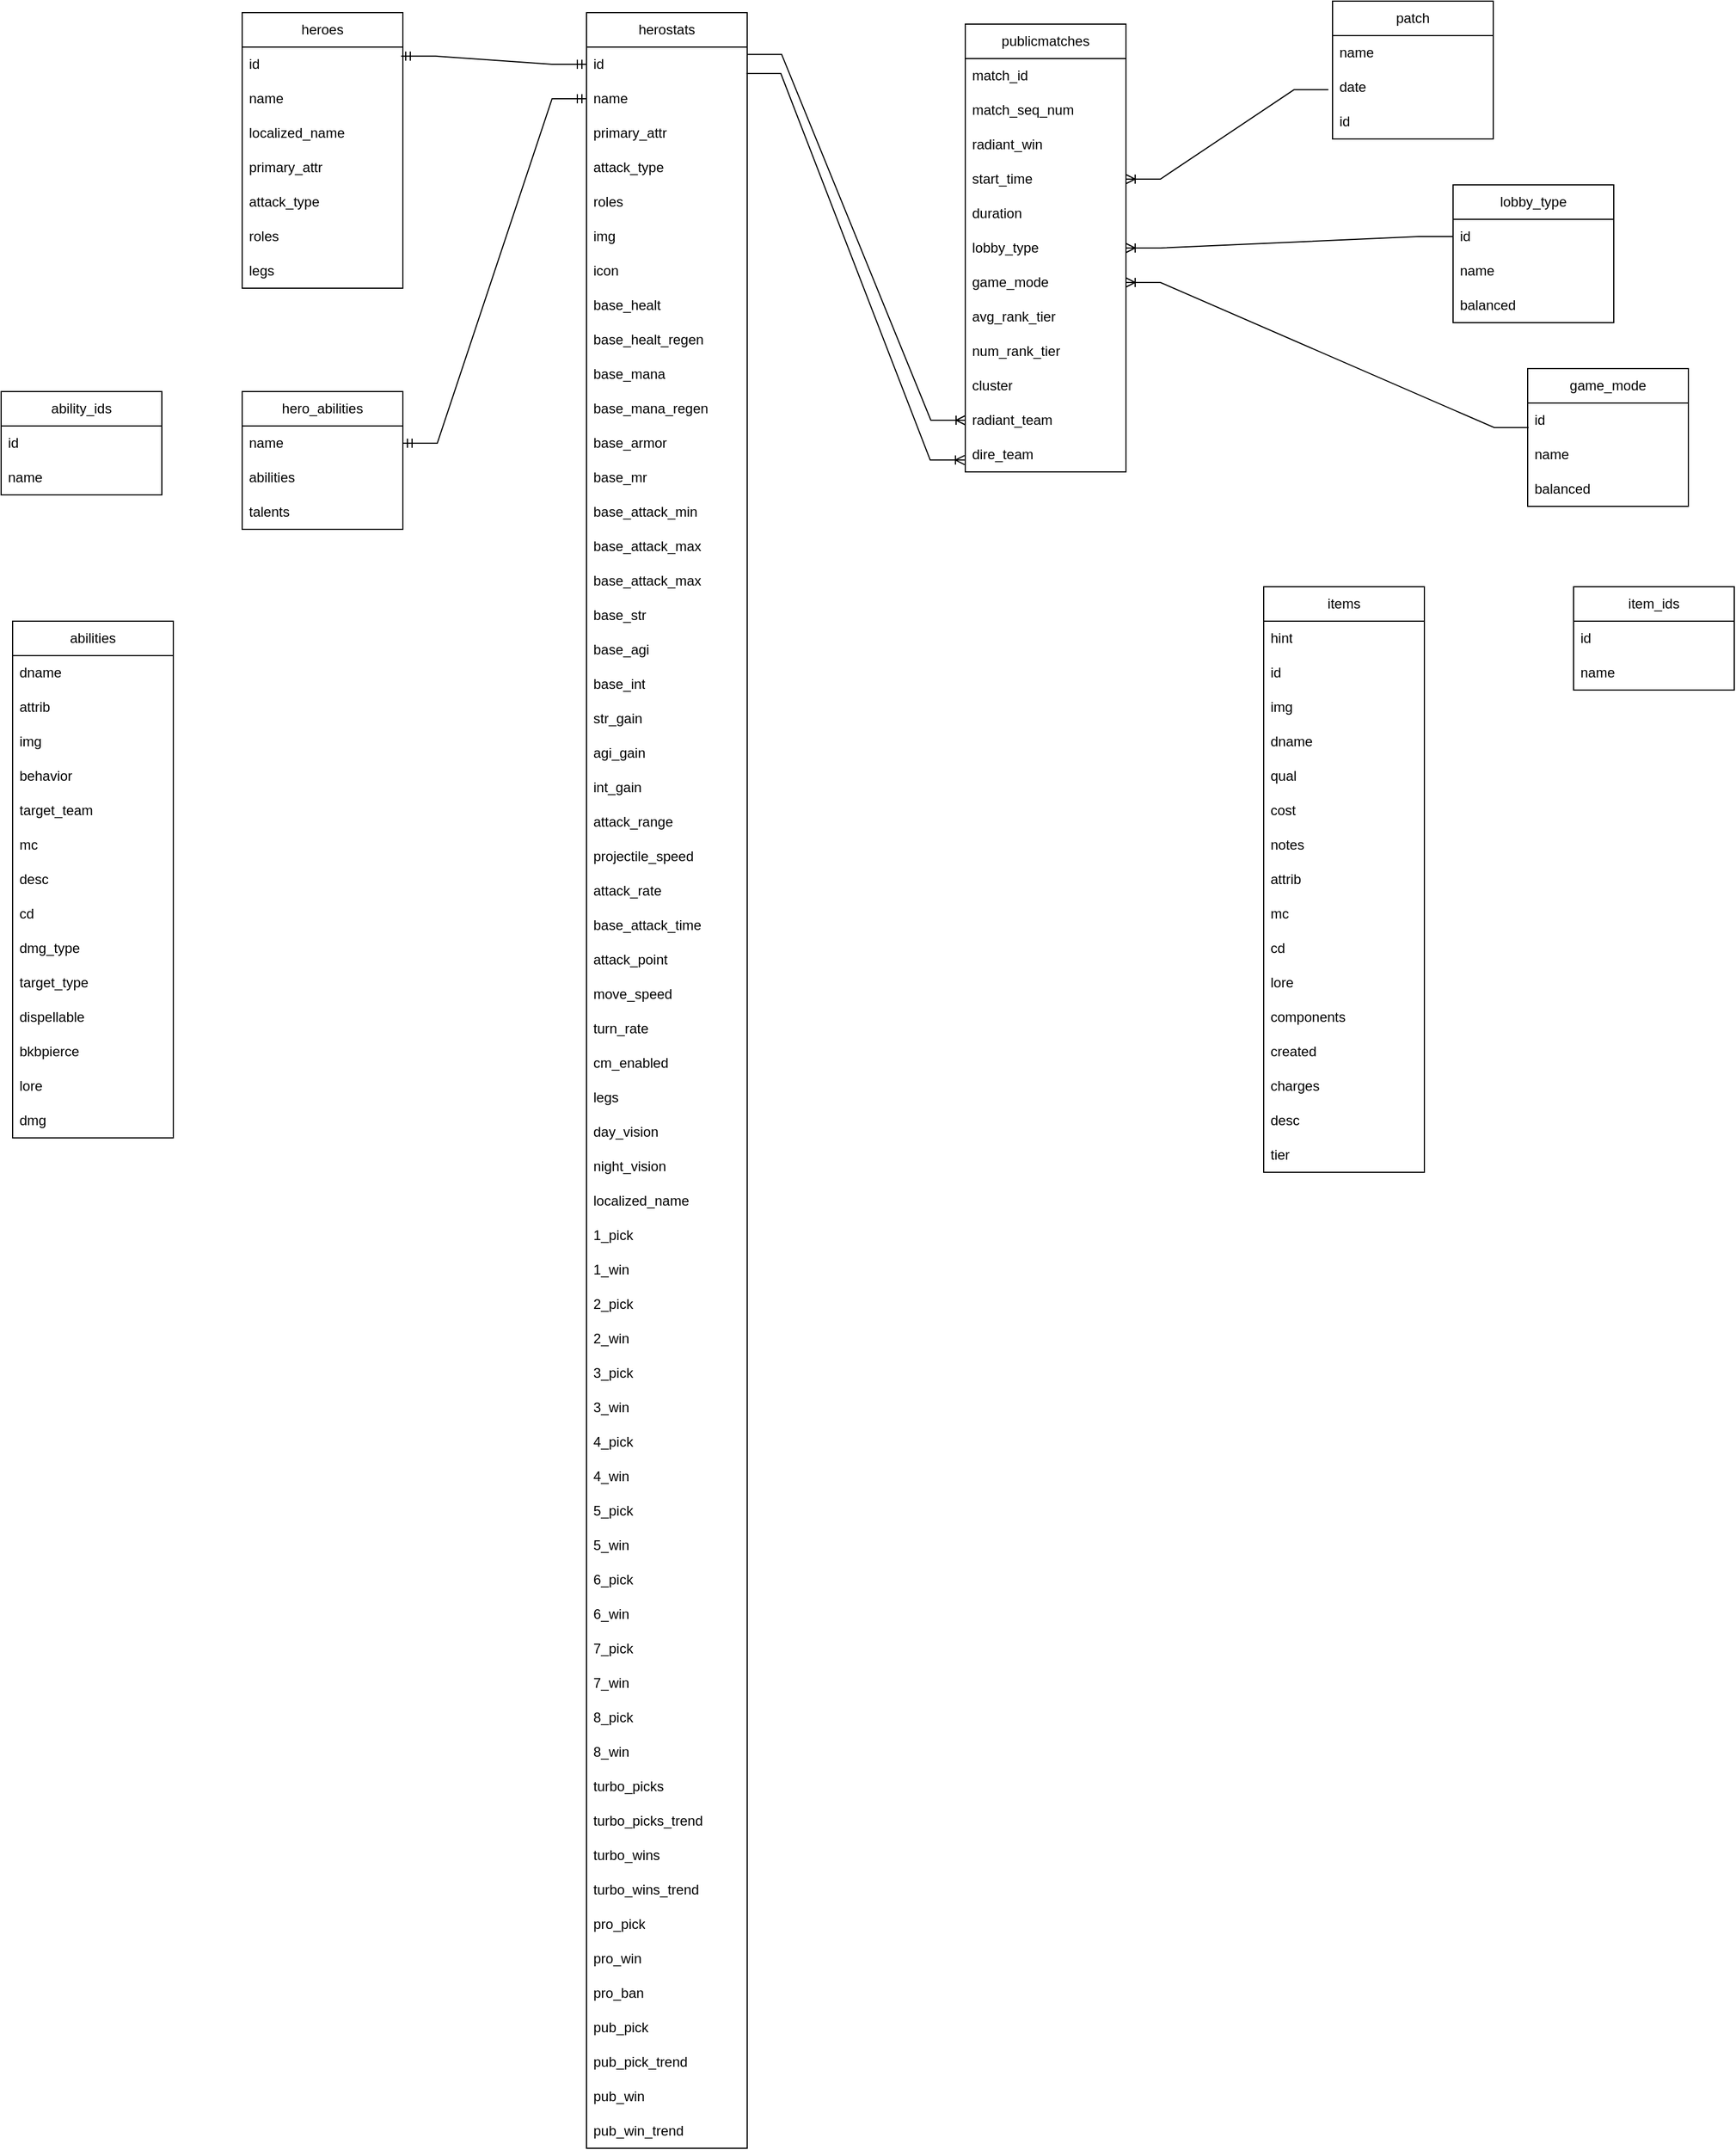 <mxfile version="24.3.1" type="github">
  <diagram name="Page-1" id="n9SiTOporzqYfKtoPSIB">
    <mxGraphModel dx="1655" dy="946" grid="1" gridSize="10" guides="1" tooltips="1" connect="1" arrows="1" fold="1" page="1" pageScale="1" pageWidth="850" pageHeight="1100" math="0" shadow="0">
      <root>
        <mxCell id="0" />
        <mxCell id="1" parent="0" />
        <mxCell id="DMiEMKyrubhrGU7H5FuC-1" value="heroes" style="swimlane;fontStyle=0;childLayout=stackLayout;horizontal=1;startSize=30;horizontalStack=0;resizeParent=1;resizeParentMax=0;resizeLast=0;collapsible=1;marginBottom=0;whiteSpace=wrap;html=1;" vertex="1" parent="1">
          <mxGeometry x="220" y="30" width="140" height="240" as="geometry" />
        </mxCell>
        <mxCell id="DMiEMKyrubhrGU7H5FuC-2" value="id" style="text;strokeColor=none;fillColor=none;align=left;verticalAlign=middle;spacingLeft=4;spacingRight=4;overflow=hidden;points=[[0,0.5],[1,0.5]];portConstraint=eastwest;rotatable=0;whiteSpace=wrap;html=1;" vertex="1" parent="DMiEMKyrubhrGU7H5FuC-1">
          <mxGeometry y="30" width="140" height="30" as="geometry" />
        </mxCell>
        <mxCell id="DMiEMKyrubhrGU7H5FuC-7" value="name" style="text;strokeColor=none;fillColor=none;align=left;verticalAlign=middle;spacingLeft=4;spacingRight=4;overflow=hidden;points=[[0,0.5],[1,0.5]];portConstraint=eastwest;rotatable=0;whiteSpace=wrap;html=1;" vertex="1" parent="DMiEMKyrubhrGU7H5FuC-1">
          <mxGeometry y="60" width="140" height="30" as="geometry" />
        </mxCell>
        <mxCell id="DMiEMKyrubhrGU7H5FuC-8" value="localized_name" style="text;strokeColor=none;fillColor=none;align=left;verticalAlign=middle;spacingLeft=4;spacingRight=4;overflow=hidden;points=[[0,0.5],[1,0.5]];portConstraint=eastwest;rotatable=0;whiteSpace=wrap;html=1;" vertex="1" parent="DMiEMKyrubhrGU7H5FuC-1">
          <mxGeometry y="90" width="140" height="30" as="geometry" />
        </mxCell>
        <mxCell id="DMiEMKyrubhrGU7H5FuC-6" value="primary_attr" style="text;strokeColor=none;fillColor=none;align=left;verticalAlign=middle;spacingLeft=4;spacingRight=4;overflow=hidden;points=[[0,0.5],[1,0.5]];portConstraint=eastwest;rotatable=0;whiteSpace=wrap;html=1;" vertex="1" parent="DMiEMKyrubhrGU7H5FuC-1">
          <mxGeometry y="120" width="140" height="30" as="geometry" />
        </mxCell>
        <mxCell id="DMiEMKyrubhrGU7H5FuC-5" value="attack_type" style="text;strokeColor=none;fillColor=none;align=left;verticalAlign=middle;spacingLeft=4;spacingRight=4;overflow=hidden;points=[[0,0.5],[1,0.5]];portConstraint=eastwest;rotatable=0;whiteSpace=wrap;html=1;" vertex="1" parent="DMiEMKyrubhrGU7H5FuC-1">
          <mxGeometry y="150" width="140" height="30" as="geometry" />
        </mxCell>
        <mxCell id="DMiEMKyrubhrGU7H5FuC-3" value="roles" style="text;strokeColor=none;fillColor=none;align=left;verticalAlign=middle;spacingLeft=4;spacingRight=4;overflow=hidden;points=[[0,0.5],[1,0.5]];portConstraint=eastwest;rotatable=0;whiteSpace=wrap;html=1;" vertex="1" parent="DMiEMKyrubhrGU7H5FuC-1">
          <mxGeometry y="180" width="140" height="30" as="geometry" />
        </mxCell>
        <mxCell id="DMiEMKyrubhrGU7H5FuC-4" value="legs" style="text;strokeColor=none;fillColor=none;align=left;verticalAlign=middle;spacingLeft=4;spacingRight=4;overflow=hidden;points=[[0,0.5],[1,0.5]];portConstraint=eastwest;rotatable=0;whiteSpace=wrap;html=1;" vertex="1" parent="DMiEMKyrubhrGU7H5FuC-1">
          <mxGeometry y="210" width="140" height="30" as="geometry" />
        </mxCell>
        <mxCell id="DMiEMKyrubhrGU7H5FuC-9" value="herostats" style="swimlane;fontStyle=0;childLayout=stackLayout;horizontal=1;startSize=30;horizontalStack=0;resizeParent=1;resizeParentMax=0;resizeLast=0;collapsible=1;marginBottom=0;whiteSpace=wrap;html=1;" vertex="1" parent="1">
          <mxGeometry x="520" y="30" width="140" height="1860" as="geometry" />
        </mxCell>
        <mxCell id="DMiEMKyrubhrGU7H5FuC-10" value="id" style="text;strokeColor=none;fillColor=none;align=left;verticalAlign=middle;spacingLeft=4;spacingRight=4;overflow=hidden;points=[[0,0.5],[1,0.5]];portConstraint=eastwest;rotatable=0;whiteSpace=wrap;html=1;" vertex="1" parent="DMiEMKyrubhrGU7H5FuC-9">
          <mxGeometry y="30" width="140" height="30" as="geometry" />
        </mxCell>
        <mxCell id="DMiEMKyrubhrGU7H5FuC-11" value="name" style="text;strokeColor=none;fillColor=none;align=left;verticalAlign=middle;spacingLeft=4;spacingRight=4;overflow=hidden;points=[[0,0.5],[1,0.5]];portConstraint=eastwest;rotatable=0;whiteSpace=wrap;html=1;" vertex="1" parent="DMiEMKyrubhrGU7H5FuC-9">
          <mxGeometry y="60" width="140" height="30" as="geometry" />
        </mxCell>
        <mxCell id="DMiEMKyrubhrGU7H5FuC-13" value="primary_attr" style="text;strokeColor=none;fillColor=none;align=left;verticalAlign=middle;spacingLeft=4;spacingRight=4;overflow=hidden;points=[[0,0.5],[1,0.5]];portConstraint=eastwest;rotatable=0;whiteSpace=wrap;html=1;" vertex="1" parent="DMiEMKyrubhrGU7H5FuC-9">
          <mxGeometry y="90" width="140" height="30" as="geometry" />
        </mxCell>
        <mxCell id="DMiEMKyrubhrGU7H5FuC-14" value="attack_type" style="text;strokeColor=none;fillColor=none;align=left;verticalAlign=middle;spacingLeft=4;spacingRight=4;overflow=hidden;points=[[0,0.5],[1,0.5]];portConstraint=eastwest;rotatable=0;whiteSpace=wrap;html=1;" vertex="1" parent="DMiEMKyrubhrGU7H5FuC-9">
          <mxGeometry y="120" width="140" height="30" as="geometry" />
        </mxCell>
        <mxCell id="DMiEMKyrubhrGU7H5FuC-15" value="roles" style="text;strokeColor=none;fillColor=none;align=left;verticalAlign=middle;spacingLeft=4;spacingRight=4;overflow=hidden;points=[[0,0.5],[1,0.5]];portConstraint=eastwest;rotatable=0;whiteSpace=wrap;html=1;" vertex="1" parent="DMiEMKyrubhrGU7H5FuC-9">
          <mxGeometry y="150" width="140" height="30" as="geometry" />
        </mxCell>
        <mxCell id="DMiEMKyrubhrGU7H5FuC-12" value="img" style="text;strokeColor=none;fillColor=none;align=left;verticalAlign=middle;spacingLeft=4;spacingRight=4;overflow=hidden;points=[[0,0.5],[1,0.5]];portConstraint=eastwest;rotatable=0;whiteSpace=wrap;html=1;" vertex="1" parent="DMiEMKyrubhrGU7H5FuC-9">
          <mxGeometry y="180" width="140" height="30" as="geometry" />
        </mxCell>
        <mxCell id="DMiEMKyrubhrGU7H5FuC-16" value="icon" style="text;strokeColor=none;fillColor=none;align=left;verticalAlign=middle;spacingLeft=4;spacingRight=4;overflow=hidden;points=[[0,0.5],[1,0.5]];portConstraint=eastwest;rotatable=0;whiteSpace=wrap;html=1;" vertex="1" parent="DMiEMKyrubhrGU7H5FuC-9">
          <mxGeometry y="210" width="140" height="30" as="geometry" />
        </mxCell>
        <mxCell id="DMiEMKyrubhrGU7H5FuC-17" value="base_healt" style="text;strokeColor=none;fillColor=none;align=left;verticalAlign=middle;spacingLeft=4;spacingRight=4;overflow=hidden;points=[[0,0.5],[1,0.5]];portConstraint=eastwest;rotatable=0;whiteSpace=wrap;html=1;" vertex="1" parent="DMiEMKyrubhrGU7H5FuC-9">
          <mxGeometry y="240" width="140" height="30" as="geometry" />
        </mxCell>
        <mxCell id="DMiEMKyrubhrGU7H5FuC-37" value="base_healt_regen" style="text;strokeColor=none;fillColor=none;align=left;verticalAlign=middle;spacingLeft=4;spacingRight=4;overflow=hidden;points=[[0,0.5],[1,0.5]];portConstraint=eastwest;rotatable=0;whiteSpace=wrap;html=1;" vertex="1" parent="DMiEMKyrubhrGU7H5FuC-9">
          <mxGeometry y="270" width="140" height="30" as="geometry" />
        </mxCell>
        <mxCell id="DMiEMKyrubhrGU7H5FuC-36" value="base_mana" style="text;strokeColor=none;fillColor=none;align=left;verticalAlign=middle;spacingLeft=4;spacingRight=4;overflow=hidden;points=[[0,0.5],[1,0.5]];portConstraint=eastwest;rotatable=0;whiteSpace=wrap;html=1;" vertex="1" parent="DMiEMKyrubhrGU7H5FuC-9">
          <mxGeometry y="300" width="140" height="30" as="geometry" />
        </mxCell>
        <mxCell id="DMiEMKyrubhrGU7H5FuC-35" value="base_mana_regen" style="text;strokeColor=none;fillColor=none;align=left;verticalAlign=middle;spacingLeft=4;spacingRight=4;overflow=hidden;points=[[0,0.5],[1,0.5]];portConstraint=eastwest;rotatable=0;whiteSpace=wrap;html=1;" vertex="1" parent="DMiEMKyrubhrGU7H5FuC-9">
          <mxGeometry y="330" width="140" height="30" as="geometry" />
        </mxCell>
        <mxCell id="DMiEMKyrubhrGU7H5FuC-34" value="base_armor" style="text;strokeColor=none;fillColor=none;align=left;verticalAlign=middle;spacingLeft=4;spacingRight=4;overflow=hidden;points=[[0,0.5],[1,0.5]];portConstraint=eastwest;rotatable=0;whiteSpace=wrap;html=1;" vertex="1" parent="DMiEMKyrubhrGU7H5FuC-9">
          <mxGeometry y="360" width="140" height="30" as="geometry" />
        </mxCell>
        <mxCell id="DMiEMKyrubhrGU7H5FuC-33" value="base_mr" style="text;strokeColor=none;fillColor=none;align=left;verticalAlign=middle;spacingLeft=4;spacingRight=4;overflow=hidden;points=[[0,0.5],[1,0.5]];portConstraint=eastwest;rotatable=0;whiteSpace=wrap;html=1;" vertex="1" parent="DMiEMKyrubhrGU7H5FuC-9">
          <mxGeometry y="390" width="140" height="30" as="geometry" />
        </mxCell>
        <mxCell id="DMiEMKyrubhrGU7H5FuC-32" value="&lt;div&gt;base_attack_min&lt;span style=&quot;white-space: pre;&quot;&gt;&#x9;&lt;/span&gt;&lt;/div&gt;" style="text;strokeColor=none;fillColor=none;align=left;verticalAlign=middle;spacingLeft=4;spacingRight=4;overflow=hidden;points=[[0,0.5],[1,0.5]];portConstraint=eastwest;rotatable=0;whiteSpace=wrap;html=1;" vertex="1" parent="DMiEMKyrubhrGU7H5FuC-9">
          <mxGeometry y="420" width="140" height="30" as="geometry" />
        </mxCell>
        <mxCell id="DMiEMKyrubhrGU7H5FuC-31" value="base_attack_max" style="text;strokeColor=none;fillColor=none;align=left;verticalAlign=middle;spacingLeft=4;spacingRight=4;overflow=hidden;points=[[0,0.5],[1,0.5]];portConstraint=eastwest;rotatable=0;whiteSpace=wrap;html=1;" vertex="1" parent="DMiEMKyrubhrGU7H5FuC-9">
          <mxGeometry y="450" width="140" height="30" as="geometry" />
        </mxCell>
        <mxCell id="DMiEMKyrubhrGU7H5FuC-38" value="base_attack_max" style="text;strokeColor=none;fillColor=none;align=left;verticalAlign=middle;spacingLeft=4;spacingRight=4;overflow=hidden;points=[[0,0.5],[1,0.5]];portConstraint=eastwest;rotatable=0;whiteSpace=wrap;html=1;" vertex="1" parent="DMiEMKyrubhrGU7H5FuC-9">
          <mxGeometry y="480" width="140" height="30" as="geometry" />
        </mxCell>
        <mxCell id="DMiEMKyrubhrGU7H5FuC-30" value="base_str" style="text;strokeColor=none;fillColor=none;align=left;verticalAlign=middle;spacingLeft=4;spacingRight=4;overflow=hidden;points=[[0,0.5],[1,0.5]];portConstraint=eastwest;rotatable=0;whiteSpace=wrap;html=1;" vertex="1" parent="DMiEMKyrubhrGU7H5FuC-9">
          <mxGeometry y="510" width="140" height="30" as="geometry" />
        </mxCell>
        <mxCell id="DMiEMKyrubhrGU7H5FuC-29" value="base_agi" style="text;strokeColor=none;fillColor=none;align=left;verticalAlign=middle;spacingLeft=4;spacingRight=4;overflow=hidden;points=[[0,0.5],[1,0.5]];portConstraint=eastwest;rotatable=0;whiteSpace=wrap;html=1;" vertex="1" parent="DMiEMKyrubhrGU7H5FuC-9">
          <mxGeometry y="540" width="140" height="30" as="geometry" />
        </mxCell>
        <mxCell id="DMiEMKyrubhrGU7H5FuC-28" value="base_int" style="text;strokeColor=none;fillColor=none;align=left;verticalAlign=middle;spacingLeft=4;spacingRight=4;overflow=hidden;points=[[0,0.5],[1,0.5]];portConstraint=eastwest;rotatable=0;whiteSpace=wrap;html=1;" vertex="1" parent="DMiEMKyrubhrGU7H5FuC-9">
          <mxGeometry y="570" width="140" height="30" as="geometry" />
        </mxCell>
        <mxCell id="DMiEMKyrubhrGU7H5FuC-27" value="str_gain" style="text;strokeColor=none;fillColor=none;align=left;verticalAlign=middle;spacingLeft=4;spacingRight=4;overflow=hidden;points=[[0,0.5],[1,0.5]];portConstraint=eastwest;rotatable=0;whiteSpace=wrap;html=1;" vertex="1" parent="DMiEMKyrubhrGU7H5FuC-9">
          <mxGeometry y="600" width="140" height="30" as="geometry" />
        </mxCell>
        <mxCell id="DMiEMKyrubhrGU7H5FuC-26" value="agi_gain" style="text;strokeColor=none;fillColor=none;align=left;verticalAlign=middle;spacingLeft=4;spacingRight=4;overflow=hidden;points=[[0,0.5],[1,0.5]];portConstraint=eastwest;rotatable=0;whiteSpace=wrap;html=1;" vertex="1" parent="DMiEMKyrubhrGU7H5FuC-9">
          <mxGeometry y="630" width="140" height="30" as="geometry" />
        </mxCell>
        <mxCell id="DMiEMKyrubhrGU7H5FuC-25" value="int_gain" style="text;strokeColor=none;fillColor=none;align=left;verticalAlign=middle;spacingLeft=4;spacingRight=4;overflow=hidden;points=[[0,0.5],[1,0.5]];portConstraint=eastwest;rotatable=0;whiteSpace=wrap;html=1;" vertex="1" parent="DMiEMKyrubhrGU7H5FuC-9">
          <mxGeometry y="660" width="140" height="30" as="geometry" />
        </mxCell>
        <mxCell id="DMiEMKyrubhrGU7H5FuC-24" value="attack_range" style="text;strokeColor=none;fillColor=none;align=left;verticalAlign=middle;spacingLeft=4;spacingRight=4;overflow=hidden;points=[[0,0.5],[1,0.5]];portConstraint=eastwest;rotatable=0;whiteSpace=wrap;html=1;" vertex="1" parent="DMiEMKyrubhrGU7H5FuC-9">
          <mxGeometry y="690" width="140" height="30" as="geometry" />
        </mxCell>
        <mxCell id="DMiEMKyrubhrGU7H5FuC-23" value="projectile_speed" style="text;strokeColor=none;fillColor=none;align=left;verticalAlign=middle;spacingLeft=4;spacingRight=4;overflow=hidden;points=[[0,0.5],[1,0.5]];portConstraint=eastwest;rotatable=0;whiteSpace=wrap;html=1;" vertex="1" parent="DMiEMKyrubhrGU7H5FuC-9">
          <mxGeometry y="720" width="140" height="30" as="geometry" />
        </mxCell>
        <mxCell id="DMiEMKyrubhrGU7H5FuC-22" value="attack_rate" style="text;strokeColor=none;fillColor=none;align=left;verticalAlign=middle;spacingLeft=4;spacingRight=4;overflow=hidden;points=[[0,0.5],[1,0.5]];portConstraint=eastwest;rotatable=0;whiteSpace=wrap;html=1;" vertex="1" parent="DMiEMKyrubhrGU7H5FuC-9">
          <mxGeometry y="750" width="140" height="30" as="geometry" />
        </mxCell>
        <mxCell id="DMiEMKyrubhrGU7H5FuC-21" value="base_attack_time" style="text;strokeColor=none;fillColor=none;align=left;verticalAlign=middle;spacingLeft=4;spacingRight=4;overflow=hidden;points=[[0,0.5],[1,0.5]];portConstraint=eastwest;rotatable=0;whiteSpace=wrap;html=1;" vertex="1" parent="DMiEMKyrubhrGU7H5FuC-9">
          <mxGeometry y="780" width="140" height="30" as="geometry" />
        </mxCell>
        <mxCell id="DMiEMKyrubhrGU7H5FuC-20" value="attack_point" style="text;strokeColor=none;fillColor=none;align=left;verticalAlign=middle;spacingLeft=4;spacingRight=4;overflow=hidden;points=[[0,0.5],[1,0.5]];portConstraint=eastwest;rotatable=0;whiteSpace=wrap;html=1;" vertex="1" parent="DMiEMKyrubhrGU7H5FuC-9">
          <mxGeometry y="810" width="140" height="30" as="geometry" />
        </mxCell>
        <mxCell id="DMiEMKyrubhrGU7H5FuC-19" value="move_speed" style="text;strokeColor=none;fillColor=none;align=left;verticalAlign=middle;spacingLeft=4;spacingRight=4;overflow=hidden;points=[[0,0.5],[1,0.5]];portConstraint=eastwest;rotatable=0;whiteSpace=wrap;html=1;" vertex="1" parent="DMiEMKyrubhrGU7H5FuC-9">
          <mxGeometry y="840" width="140" height="30" as="geometry" />
        </mxCell>
        <mxCell id="DMiEMKyrubhrGU7H5FuC-18" value="&lt;div&gt;turn_rate&lt;/div&gt;" style="text;strokeColor=none;fillColor=none;align=left;verticalAlign=middle;spacingLeft=4;spacingRight=4;overflow=hidden;points=[[0,0.5],[1,0.5]];portConstraint=eastwest;rotatable=0;whiteSpace=wrap;html=1;" vertex="1" parent="DMiEMKyrubhrGU7H5FuC-9">
          <mxGeometry y="870" width="140" height="30" as="geometry" />
        </mxCell>
        <mxCell id="DMiEMKyrubhrGU7H5FuC-39" value="cm_enabled" style="text;strokeColor=none;fillColor=none;align=left;verticalAlign=middle;spacingLeft=4;spacingRight=4;overflow=hidden;points=[[0,0.5],[1,0.5]];portConstraint=eastwest;rotatable=0;whiteSpace=wrap;html=1;" vertex="1" parent="DMiEMKyrubhrGU7H5FuC-9">
          <mxGeometry y="900" width="140" height="30" as="geometry" />
        </mxCell>
        <mxCell id="DMiEMKyrubhrGU7H5FuC-40" value="legs" style="text;strokeColor=none;fillColor=none;align=left;verticalAlign=middle;spacingLeft=4;spacingRight=4;overflow=hidden;points=[[0,0.5],[1,0.5]];portConstraint=eastwest;rotatable=0;whiteSpace=wrap;html=1;" vertex="1" parent="DMiEMKyrubhrGU7H5FuC-9">
          <mxGeometry y="930" width="140" height="30" as="geometry" />
        </mxCell>
        <mxCell id="DMiEMKyrubhrGU7H5FuC-41" value="day_vision" style="text;strokeColor=none;fillColor=none;align=left;verticalAlign=middle;spacingLeft=4;spacingRight=4;overflow=hidden;points=[[0,0.5],[1,0.5]];portConstraint=eastwest;rotatable=0;whiteSpace=wrap;html=1;" vertex="1" parent="DMiEMKyrubhrGU7H5FuC-9">
          <mxGeometry y="960" width="140" height="30" as="geometry" />
        </mxCell>
        <mxCell id="DMiEMKyrubhrGU7H5FuC-42" value="night_vision" style="text;strokeColor=none;fillColor=none;align=left;verticalAlign=middle;spacingLeft=4;spacingRight=4;overflow=hidden;points=[[0,0.5],[1,0.5]];portConstraint=eastwest;rotatable=0;whiteSpace=wrap;html=1;" vertex="1" parent="DMiEMKyrubhrGU7H5FuC-9">
          <mxGeometry y="990" width="140" height="30" as="geometry" />
        </mxCell>
        <mxCell id="DMiEMKyrubhrGU7H5FuC-43" value="localized_name" style="text;strokeColor=none;fillColor=none;align=left;verticalAlign=middle;spacingLeft=4;spacingRight=4;overflow=hidden;points=[[0,0.5],[1,0.5]];portConstraint=eastwest;rotatable=0;whiteSpace=wrap;html=1;" vertex="1" parent="DMiEMKyrubhrGU7H5FuC-9">
          <mxGeometry y="1020" width="140" height="30" as="geometry" />
        </mxCell>
        <mxCell id="DMiEMKyrubhrGU7H5FuC-44" value="1_pick" style="text;strokeColor=none;fillColor=none;align=left;verticalAlign=middle;spacingLeft=4;spacingRight=4;overflow=hidden;points=[[0,0.5],[1,0.5]];portConstraint=eastwest;rotatable=0;whiteSpace=wrap;html=1;" vertex="1" parent="DMiEMKyrubhrGU7H5FuC-9">
          <mxGeometry y="1050" width="140" height="30" as="geometry" />
        </mxCell>
        <mxCell id="DMiEMKyrubhrGU7H5FuC-45" value="1_win" style="text;strokeColor=none;fillColor=none;align=left;verticalAlign=middle;spacingLeft=4;spacingRight=4;overflow=hidden;points=[[0,0.5],[1,0.5]];portConstraint=eastwest;rotatable=0;whiteSpace=wrap;html=1;" vertex="1" parent="DMiEMKyrubhrGU7H5FuC-9">
          <mxGeometry y="1080" width="140" height="30" as="geometry" />
        </mxCell>
        <mxCell id="DMiEMKyrubhrGU7H5FuC-46" value="2_pick" style="text;strokeColor=none;fillColor=none;align=left;verticalAlign=middle;spacingLeft=4;spacingRight=4;overflow=hidden;points=[[0,0.5],[1,0.5]];portConstraint=eastwest;rotatable=0;whiteSpace=wrap;html=1;" vertex="1" parent="DMiEMKyrubhrGU7H5FuC-9">
          <mxGeometry y="1110" width="140" height="30" as="geometry" />
        </mxCell>
        <mxCell id="DMiEMKyrubhrGU7H5FuC-47" value="2_win" style="text;strokeColor=none;fillColor=none;align=left;verticalAlign=middle;spacingLeft=4;spacingRight=4;overflow=hidden;points=[[0,0.5],[1,0.5]];portConstraint=eastwest;rotatable=0;whiteSpace=wrap;html=1;" vertex="1" parent="DMiEMKyrubhrGU7H5FuC-9">
          <mxGeometry y="1140" width="140" height="30" as="geometry" />
        </mxCell>
        <mxCell id="DMiEMKyrubhrGU7H5FuC-48" value="3_pick" style="text;strokeColor=none;fillColor=none;align=left;verticalAlign=middle;spacingLeft=4;spacingRight=4;overflow=hidden;points=[[0,0.5],[1,0.5]];portConstraint=eastwest;rotatable=0;whiteSpace=wrap;html=1;" vertex="1" parent="DMiEMKyrubhrGU7H5FuC-9">
          <mxGeometry y="1170" width="140" height="30" as="geometry" />
        </mxCell>
        <mxCell id="DMiEMKyrubhrGU7H5FuC-49" value="3_win" style="text;strokeColor=none;fillColor=none;align=left;verticalAlign=middle;spacingLeft=4;spacingRight=4;overflow=hidden;points=[[0,0.5],[1,0.5]];portConstraint=eastwest;rotatable=0;whiteSpace=wrap;html=1;" vertex="1" parent="DMiEMKyrubhrGU7H5FuC-9">
          <mxGeometry y="1200" width="140" height="30" as="geometry" />
        </mxCell>
        <mxCell id="DMiEMKyrubhrGU7H5FuC-50" value="4_pick" style="text;strokeColor=none;fillColor=none;align=left;verticalAlign=middle;spacingLeft=4;spacingRight=4;overflow=hidden;points=[[0,0.5],[1,0.5]];portConstraint=eastwest;rotatable=0;whiteSpace=wrap;html=1;" vertex="1" parent="DMiEMKyrubhrGU7H5FuC-9">
          <mxGeometry y="1230" width="140" height="30" as="geometry" />
        </mxCell>
        <mxCell id="DMiEMKyrubhrGU7H5FuC-51" value="4_win" style="text;strokeColor=none;fillColor=none;align=left;verticalAlign=middle;spacingLeft=4;spacingRight=4;overflow=hidden;points=[[0,0.5],[1,0.5]];portConstraint=eastwest;rotatable=0;whiteSpace=wrap;html=1;" vertex="1" parent="DMiEMKyrubhrGU7H5FuC-9">
          <mxGeometry y="1260" width="140" height="30" as="geometry" />
        </mxCell>
        <mxCell id="DMiEMKyrubhrGU7H5FuC-52" value="5_pick" style="text;strokeColor=none;fillColor=none;align=left;verticalAlign=middle;spacingLeft=4;spacingRight=4;overflow=hidden;points=[[0,0.5],[1,0.5]];portConstraint=eastwest;rotatable=0;whiteSpace=wrap;html=1;" vertex="1" parent="DMiEMKyrubhrGU7H5FuC-9">
          <mxGeometry y="1290" width="140" height="30" as="geometry" />
        </mxCell>
        <mxCell id="DMiEMKyrubhrGU7H5FuC-53" value="5_win" style="text;strokeColor=none;fillColor=none;align=left;verticalAlign=middle;spacingLeft=4;spacingRight=4;overflow=hidden;points=[[0,0.5],[1,0.5]];portConstraint=eastwest;rotatable=0;whiteSpace=wrap;html=1;" vertex="1" parent="DMiEMKyrubhrGU7H5FuC-9">
          <mxGeometry y="1320" width="140" height="30" as="geometry" />
        </mxCell>
        <mxCell id="DMiEMKyrubhrGU7H5FuC-54" value="6_pick" style="text;strokeColor=none;fillColor=none;align=left;verticalAlign=middle;spacingLeft=4;spacingRight=4;overflow=hidden;points=[[0,0.5],[1,0.5]];portConstraint=eastwest;rotatable=0;whiteSpace=wrap;html=1;" vertex="1" parent="DMiEMKyrubhrGU7H5FuC-9">
          <mxGeometry y="1350" width="140" height="30" as="geometry" />
        </mxCell>
        <mxCell id="DMiEMKyrubhrGU7H5FuC-55" value="6_win" style="text;strokeColor=none;fillColor=none;align=left;verticalAlign=middle;spacingLeft=4;spacingRight=4;overflow=hidden;points=[[0,0.5],[1,0.5]];portConstraint=eastwest;rotatable=0;whiteSpace=wrap;html=1;" vertex="1" parent="DMiEMKyrubhrGU7H5FuC-9">
          <mxGeometry y="1380" width="140" height="30" as="geometry" />
        </mxCell>
        <mxCell id="DMiEMKyrubhrGU7H5FuC-56" value="7_pick" style="text;strokeColor=none;fillColor=none;align=left;verticalAlign=middle;spacingLeft=4;spacingRight=4;overflow=hidden;points=[[0,0.5],[1,0.5]];portConstraint=eastwest;rotatable=0;whiteSpace=wrap;html=1;" vertex="1" parent="DMiEMKyrubhrGU7H5FuC-9">
          <mxGeometry y="1410" width="140" height="30" as="geometry" />
        </mxCell>
        <mxCell id="DMiEMKyrubhrGU7H5FuC-57" value="7_win" style="text;strokeColor=none;fillColor=none;align=left;verticalAlign=middle;spacingLeft=4;spacingRight=4;overflow=hidden;points=[[0,0.5],[1,0.5]];portConstraint=eastwest;rotatable=0;whiteSpace=wrap;html=1;" vertex="1" parent="DMiEMKyrubhrGU7H5FuC-9">
          <mxGeometry y="1440" width="140" height="30" as="geometry" />
        </mxCell>
        <mxCell id="DMiEMKyrubhrGU7H5FuC-58" value="8_pick" style="text;strokeColor=none;fillColor=none;align=left;verticalAlign=middle;spacingLeft=4;spacingRight=4;overflow=hidden;points=[[0,0.5],[1,0.5]];portConstraint=eastwest;rotatable=0;whiteSpace=wrap;html=1;" vertex="1" parent="DMiEMKyrubhrGU7H5FuC-9">
          <mxGeometry y="1470" width="140" height="30" as="geometry" />
        </mxCell>
        <mxCell id="DMiEMKyrubhrGU7H5FuC-59" value="8_win" style="text;strokeColor=none;fillColor=none;align=left;verticalAlign=middle;spacingLeft=4;spacingRight=4;overflow=hidden;points=[[0,0.5],[1,0.5]];portConstraint=eastwest;rotatable=0;whiteSpace=wrap;html=1;" vertex="1" parent="DMiEMKyrubhrGU7H5FuC-9">
          <mxGeometry y="1500" width="140" height="30" as="geometry" />
        </mxCell>
        <mxCell id="DMiEMKyrubhrGU7H5FuC-60" value="turbo_picks" style="text;strokeColor=none;fillColor=none;align=left;verticalAlign=middle;spacingLeft=4;spacingRight=4;overflow=hidden;points=[[0,0.5],[1,0.5]];portConstraint=eastwest;rotatable=0;whiteSpace=wrap;html=1;" vertex="1" parent="DMiEMKyrubhrGU7H5FuC-9">
          <mxGeometry y="1530" width="140" height="30" as="geometry" />
        </mxCell>
        <mxCell id="DMiEMKyrubhrGU7H5FuC-61" value="turbo_picks_trend" style="text;strokeColor=none;fillColor=none;align=left;verticalAlign=middle;spacingLeft=4;spacingRight=4;overflow=hidden;points=[[0,0.5],[1,0.5]];portConstraint=eastwest;rotatable=0;whiteSpace=wrap;html=1;" vertex="1" parent="DMiEMKyrubhrGU7H5FuC-9">
          <mxGeometry y="1560" width="140" height="30" as="geometry" />
        </mxCell>
        <mxCell id="DMiEMKyrubhrGU7H5FuC-62" value="turbo_wins" style="text;strokeColor=none;fillColor=none;align=left;verticalAlign=middle;spacingLeft=4;spacingRight=4;overflow=hidden;points=[[0,0.5],[1,0.5]];portConstraint=eastwest;rotatable=0;whiteSpace=wrap;html=1;" vertex="1" parent="DMiEMKyrubhrGU7H5FuC-9">
          <mxGeometry y="1590" width="140" height="30" as="geometry" />
        </mxCell>
        <mxCell id="DMiEMKyrubhrGU7H5FuC-63" value="turbo_wins_trend" style="text;strokeColor=none;fillColor=none;align=left;verticalAlign=middle;spacingLeft=4;spacingRight=4;overflow=hidden;points=[[0,0.5],[1,0.5]];portConstraint=eastwest;rotatable=0;whiteSpace=wrap;html=1;" vertex="1" parent="DMiEMKyrubhrGU7H5FuC-9">
          <mxGeometry y="1620" width="140" height="30" as="geometry" />
        </mxCell>
        <mxCell id="DMiEMKyrubhrGU7H5FuC-64" value="pro_pick" style="text;strokeColor=none;fillColor=none;align=left;verticalAlign=middle;spacingLeft=4;spacingRight=4;overflow=hidden;points=[[0,0.5],[1,0.5]];portConstraint=eastwest;rotatable=0;whiteSpace=wrap;html=1;" vertex="1" parent="DMiEMKyrubhrGU7H5FuC-9">
          <mxGeometry y="1650" width="140" height="30" as="geometry" />
        </mxCell>
        <mxCell id="DMiEMKyrubhrGU7H5FuC-65" value="pro_win" style="text;strokeColor=none;fillColor=none;align=left;verticalAlign=middle;spacingLeft=4;spacingRight=4;overflow=hidden;points=[[0,0.5],[1,0.5]];portConstraint=eastwest;rotatable=0;whiteSpace=wrap;html=1;" vertex="1" parent="DMiEMKyrubhrGU7H5FuC-9">
          <mxGeometry y="1680" width="140" height="30" as="geometry" />
        </mxCell>
        <mxCell id="DMiEMKyrubhrGU7H5FuC-66" value="pro_ban" style="text;strokeColor=none;fillColor=none;align=left;verticalAlign=middle;spacingLeft=4;spacingRight=4;overflow=hidden;points=[[0,0.5],[1,0.5]];portConstraint=eastwest;rotatable=0;whiteSpace=wrap;html=1;" vertex="1" parent="DMiEMKyrubhrGU7H5FuC-9">
          <mxGeometry y="1710" width="140" height="30" as="geometry" />
        </mxCell>
        <mxCell id="DMiEMKyrubhrGU7H5FuC-67" value="pub_pick" style="text;strokeColor=none;fillColor=none;align=left;verticalAlign=middle;spacingLeft=4;spacingRight=4;overflow=hidden;points=[[0,0.5],[1,0.5]];portConstraint=eastwest;rotatable=0;whiteSpace=wrap;html=1;" vertex="1" parent="DMiEMKyrubhrGU7H5FuC-9">
          <mxGeometry y="1740" width="140" height="30" as="geometry" />
        </mxCell>
        <mxCell id="DMiEMKyrubhrGU7H5FuC-68" value="pub_pick_trend" style="text;strokeColor=none;fillColor=none;align=left;verticalAlign=middle;spacingLeft=4;spacingRight=4;overflow=hidden;points=[[0,0.5],[1,0.5]];portConstraint=eastwest;rotatable=0;whiteSpace=wrap;html=1;" vertex="1" parent="DMiEMKyrubhrGU7H5FuC-9">
          <mxGeometry y="1770" width="140" height="30" as="geometry" />
        </mxCell>
        <mxCell id="DMiEMKyrubhrGU7H5FuC-69" value="pub_win" style="text;strokeColor=none;fillColor=none;align=left;verticalAlign=middle;spacingLeft=4;spacingRight=4;overflow=hidden;points=[[0,0.5],[1,0.5]];portConstraint=eastwest;rotatable=0;whiteSpace=wrap;html=1;" vertex="1" parent="DMiEMKyrubhrGU7H5FuC-9">
          <mxGeometry y="1800" width="140" height="30" as="geometry" />
        </mxCell>
        <mxCell id="DMiEMKyrubhrGU7H5FuC-70" value="pub_win_trend" style="text;strokeColor=none;fillColor=none;align=left;verticalAlign=middle;spacingLeft=4;spacingRight=4;overflow=hidden;points=[[0,0.5],[1,0.5]];portConstraint=eastwest;rotatable=0;whiteSpace=wrap;html=1;" vertex="1" parent="DMiEMKyrubhrGU7H5FuC-9">
          <mxGeometry y="1830" width="140" height="30" as="geometry" />
        </mxCell>
        <mxCell id="DMiEMKyrubhrGU7H5FuC-71" value="publicmatches" style="swimlane;fontStyle=0;childLayout=stackLayout;horizontal=1;startSize=30;horizontalStack=0;resizeParent=1;resizeParentMax=0;resizeLast=0;collapsible=1;marginBottom=0;whiteSpace=wrap;html=1;" vertex="1" parent="1">
          <mxGeometry x="850" y="40" width="140" height="390" as="geometry" />
        </mxCell>
        <mxCell id="DMiEMKyrubhrGU7H5FuC-72" value="match_id" style="text;strokeColor=none;fillColor=none;align=left;verticalAlign=middle;spacingLeft=4;spacingRight=4;overflow=hidden;points=[[0,0.5],[1,0.5]];portConstraint=eastwest;rotatable=0;whiteSpace=wrap;html=1;" vertex="1" parent="DMiEMKyrubhrGU7H5FuC-71">
          <mxGeometry y="30" width="140" height="30" as="geometry" />
        </mxCell>
        <mxCell id="DMiEMKyrubhrGU7H5FuC-73" value="match_seq_num" style="text;strokeColor=none;fillColor=none;align=left;verticalAlign=middle;spacingLeft=4;spacingRight=4;overflow=hidden;points=[[0,0.5],[1,0.5]];portConstraint=eastwest;rotatable=0;whiteSpace=wrap;html=1;" vertex="1" parent="DMiEMKyrubhrGU7H5FuC-71">
          <mxGeometry y="60" width="140" height="30" as="geometry" />
        </mxCell>
        <mxCell id="DMiEMKyrubhrGU7H5FuC-74" value="radiant_win" style="text;strokeColor=none;fillColor=none;align=left;verticalAlign=middle;spacingLeft=4;spacingRight=4;overflow=hidden;points=[[0,0.5],[1,0.5]];portConstraint=eastwest;rotatable=0;whiteSpace=wrap;html=1;" vertex="1" parent="DMiEMKyrubhrGU7H5FuC-71">
          <mxGeometry y="90" width="140" height="30" as="geometry" />
        </mxCell>
        <mxCell id="DMiEMKyrubhrGU7H5FuC-75" value="start_time" style="text;strokeColor=none;fillColor=none;align=left;verticalAlign=middle;spacingLeft=4;spacingRight=4;overflow=hidden;points=[[0,0.5],[1,0.5]];portConstraint=eastwest;rotatable=0;whiteSpace=wrap;html=1;" vertex="1" parent="DMiEMKyrubhrGU7H5FuC-71">
          <mxGeometry y="120" width="140" height="30" as="geometry" />
        </mxCell>
        <mxCell id="DMiEMKyrubhrGU7H5FuC-76" value="duration" style="text;strokeColor=none;fillColor=none;align=left;verticalAlign=middle;spacingLeft=4;spacingRight=4;overflow=hidden;points=[[0,0.5],[1,0.5]];portConstraint=eastwest;rotatable=0;whiteSpace=wrap;html=1;" vertex="1" parent="DMiEMKyrubhrGU7H5FuC-71">
          <mxGeometry y="150" width="140" height="30" as="geometry" />
        </mxCell>
        <mxCell id="DMiEMKyrubhrGU7H5FuC-77" value="lobby_type" style="text;strokeColor=none;fillColor=none;align=left;verticalAlign=middle;spacingLeft=4;spacingRight=4;overflow=hidden;points=[[0,0.5],[1,0.5]];portConstraint=eastwest;rotatable=0;whiteSpace=wrap;html=1;" vertex="1" parent="DMiEMKyrubhrGU7H5FuC-71">
          <mxGeometry y="180" width="140" height="30" as="geometry" />
        </mxCell>
        <mxCell id="DMiEMKyrubhrGU7H5FuC-78" value="game_mode" style="text;strokeColor=none;fillColor=none;align=left;verticalAlign=middle;spacingLeft=4;spacingRight=4;overflow=hidden;points=[[0,0.5],[1,0.5]];portConstraint=eastwest;rotatable=0;whiteSpace=wrap;html=1;" vertex="1" parent="DMiEMKyrubhrGU7H5FuC-71">
          <mxGeometry y="210" width="140" height="30" as="geometry" />
        </mxCell>
        <mxCell id="DMiEMKyrubhrGU7H5FuC-81" value="avg_rank_tier" style="text;strokeColor=none;fillColor=none;align=left;verticalAlign=middle;spacingLeft=4;spacingRight=4;overflow=hidden;points=[[0,0.5],[1,0.5]];portConstraint=eastwest;rotatable=0;whiteSpace=wrap;html=1;" vertex="1" parent="DMiEMKyrubhrGU7H5FuC-71">
          <mxGeometry y="240" width="140" height="30" as="geometry" />
        </mxCell>
        <mxCell id="DMiEMKyrubhrGU7H5FuC-80" value="num_rank_tier" style="text;strokeColor=none;fillColor=none;align=left;verticalAlign=middle;spacingLeft=4;spacingRight=4;overflow=hidden;points=[[0,0.5],[1,0.5]];portConstraint=eastwest;rotatable=0;whiteSpace=wrap;html=1;" vertex="1" parent="DMiEMKyrubhrGU7H5FuC-71">
          <mxGeometry y="270" width="140" height="30" as="geometry" />
        </mxCell>
        <mxCell id="DMiEMKyrubhrGU7H5FuC-79" value="cluster" style="text;strokeColor=none;fillColor=none;align=left;verticalAlign=middle;spacingLeft=4;spacingRight=4;overflow=hidden;points=[[0,0.5],[1,0.5]];portConstraint=eastwest;rotatable=0;whiteSpace=wrap;html=1;" vertex="1" parent="DMiEMKyrubhrGU7H5FuC-71">
          <mxGeometry y="300" width="140" height="30" as="geometry" />
        </mxCell>
        <mxCell id="DMiEMKyrubhrGU7H5FuC-84" value="radiant_team" style="text;strokeColor=none;fillColor=none;align=left;verticalAlign=middle;spacingLeft=4;spacingRight=4;overflow=hidden;points=[[0,0.5],[1,0.5]];portConstraint=eastwest;rotatable=0;whiteSpace=wrap;html=1;" vertex="1" parent="DMiEMKyrubhrGU7H5FuC-71">
          <mxGeometry y="330" width="140" height="30" as="geometry" />
        </mxCell>
        <mxCell id="DMiEMKyrubhrGU7H5FuC-83" value="dire_team" style="text;strokeColor=none;fillColor=none;align=left;verticalAlign=middle;spacingLeft=4;spacingRight=4;overflow=hidden;points=[[0,0.5],[1,0.5]];portConstraint=eastwest;rotatable=0;whiteSpace=wrap;html=1;" vertex="1" parent="DMiEMKyrubhrGU7H5FuC-71">
          <mxGeometry y="360" width="140" height="30" as="geometry" />
        </mxCell>
        <mxCell id="DMiEMKyrubhrGU7H5FuC-85" value="lobby_type" style="swimlane;fontStyle=0;childLayout=stackLayout;horizontal=1;startSize=30;horizontalStack=0;resizeParent=1;resizeParentMax=0;resizeLast=0;collapsible=1;marginBottom=0;whiteSpace=wrap;html=1;" vertex="1" parent="1">
          <mxGeometry x="1275" y="180" width="140" height="120" as="geometry" />
        </mxCell>
        <mxCell id="DMiEMKyrubhrGU7H5FuC-86" value="id" style="text;strokeColor=none;fillColor=none;align=left;verticalAlign=middle;spacingLeft=4;spacingRight=4;overflow=hidden;points=[[0,0.5],[1,0.5]];portConstraint=eastwest;rotatable=0;whiteSpace=wrap;html=1;" vertex="1" parent="DMiEMKyrubhrGU7H5FuC-85">
          <mxGeometry y="30" width="140" height="30" as="geometry" />
        </mxCell>
        <mxCell id="DMiEMKyrubhrGU7H5FuC-87" value="name" style="text;strokeColor=none;fillColor=none;align=left;verticalAlign=middle;spacingLeft=4;spacingRight=4;overflow=hidden;points=[[0,0.5],[1,0.5]];portConstraint=eastwest;rotatable=0;whiteSpace=wrap;html=1;" vertex="1" parent="DMiEMKyrubhrGU7H5FuC-85">
          <mxGeometry y="60" width="140" height="30" as="geometry" />
        </mxCell>
        <mxCell id="DMiEMKyrubhrGU7H5FuC-88" value="balanced" style="text;strokeColor=none;fillColor=none;align=left;verticalAlign=middle;spacingLeft=4;spacingRight=4;overflow=hidden;points=[[0,0.5],[1,0.5]];portConstraint=eastwest;rotatable=0;whiteSpace=wrap;html=1;" vertex="1" parent="DMiEMKyrubhrGU7H5FuC-85">
          <mxGeometry y="90" width="140" height="30" as="geometry" />
        </mxCell>
        <mxCell id="DMiEMKyrubhrGU7H5FuC-98" value="" style="edgeStyle=entityRelationEdgeStyle;fontSize=12;html=1;endArrow=ERoneToMany;rounded=0;entryX=1;entryY=0.5;entryDx=0;entryDy=0;exitX=0;exitY=0.5;exitDx=0;exitDy=0;" edge="1" parent="1" source="DMiEMKyrubhrGU7H5FuC-86" target="DMiEMKyrubhrGU7H5FuC-77">
          <mxGeometry width="100" height="100" relative="1" as="geometry">
            <mxPoint x="1350" y="250" as="sourcePoint" />
            <mxPoint x="1450" y="150" as="targetPoint" />
          </mxGeometry>
        </mxCell>
        <mxCell id="DMiEMKyrubhrGU7H5FuC-102" value="" style="edgeStyle=entityRelationEdgeStyle;fontSize=12;html=1;endArrow=ERmandOne;startArrow=ERmandOne;rounded=0;exitX=0.989;exitY=0.261;exitDx=0;exitDy=0;exitPerimeter=0;entryX=0;entryY=0.5;entryDx=0;entryDy=0;" edge="1" parent="1" source="DMiEMKyrubhrGU7H5FuC-2" target="DMiEMKyrubhrGU7H5FuC-10">
          <mxGeometry width="100" height="100" relative="1" as="geometry">
            <mxPoint x="160" y="80" as="sourcePoint" />
            <mxPoint x="260" y="-20" as="targetPoint" />
          </mxGeometry>
        </mxCell>
        <mxCell id="DMiEMKyrubhrGU7H5FuC-103" value="" style="edgeStyle=entityRelationEdgeStyle;fontSize=12;html=1;endArrow=ERoneToMany;rounded=0;exitX=0.995;exitY=0.767;exitDx=0;exitDy=0;entryX=-0.004;entryY=0.656;entryDx=0;entryDy=0;exitPerimeter=0;entryPerimeter=0;" edge="1" parent="1" source="DMiEMKyrubhrGU7H5FuC-10" target="DMiEMKyrubhrGU7H5FuC-83">
          <mxGeometry width="100" height="100" relative="1" as="geometry">
            <mxPoint x="800" y="300" as="sourcePoint" />
            <mxPoint x="900" y="200" as="targetPoint" />
          </mxGeometry>
        </mxCell>
        <mxCell id="DMiEMKyrubhrGU7H5FuC-104" value="" style="edgeStyle=entityRelationEdgeStyle;fontSize=12;html=1;endArrow=ERoneToMany;rounded=0;exitX=1;exitY=0.211;exitDx=0;exitDy=0;exitPerimeter=0;" edge="1" parent="1" source="DMiEMKyrubhrGU7H5FuC-10" target="DMiEMKyrubhrGU7H5FuC-84">
          <mxGeometry width="100" height="100" relative="1" as="geometry">
            <mxPoint x="610" y="70" as="sourcePoint" />
            <mxPoint x="990" y="390" as="targetPoint" />
          </mxGeometry>
        </mxCell>
        <mxCell id="DMiEMKyrubhrGU7H5FuC-105" value="game_mode" style="swimlane;fontStyle=0;childLayout=stackLayout;horizontal=1;startSize=30;horizontalStack=0;resizeParent=1;resizeParentMax=0;resizeLast=0;collapsible=1;marginBottom=0;whiteSpace=wrap;html=1;" vertex="1" parent="1">
          <mxGeometry x="1340" y="340" width="140" height="120" as="geometry" />
        </mxCell>
        <mxCell id="DMiEMKyrubhrGU7H5FuC-106" value="id" style="text;strokeColor=none;fillColor=none;align=left;verticalAlign=middle;spacingLeft=4;spacingRight=4;overflow=hidden;points=[[0,0.5],[1,0.5]];portConstraint=eastwest;rotatable=0;whiteSpace=wrap;html=1;" vertex="1" parent="DMiEMKyrubhrGU7H5FuC-105">
          <mxGeometry y="30" width="140" height="30" as="geometry" />
        </mxCell>
        <mxCell id="DMiEMKyrubhrGU7H5FuC-107" value="name" style="text;strokeColor=none;fillColor=none;align=left;verticalAlign=middle;spacingLeft=4;spacingRight=4;overflow=hidden;points=[[0,0.5],[1,0.5]];portConstraint=eastwest;rotatable=0;whiteSpace=wrap;html=1;" vertex="1" parent="DMiEMKyrubhrGU7H5FuC-105">
          <mxGeometry y="60" width="140" height="30" as="geometry" />
        </mxCell>
        <mxCell id="DMiEMKyrubhrGU7H5FuC-108" value="balanced" style="text;strokeColor=none;fillColor=none;align=left;verticalAlign=middle;spacingLeft=4;spacingRight=4;overflow=hidden;points=[[0,0.5],[1,0.5]];portConstraint=eastwest;rotatable=0;whiteSpace=wrap;html=1;" vertex="1" parent="DMiEMKyrubhrGU7H5FuC-105">
          <mxGeometry y="90" width="140" height="30" as="geometry" />
        </mxCell>
        <mxCell id="DMiEMKyrubhrGU7H5FuC-109" value="" style="edgeStyle=entityRelationEdgeStyle;fontSize=12;html=1;endArrow=ERoneToMany;rounded=0;exitX=0.006;exitY=0.713;exitDx=0;exitDy=0;exitPerimeter=0;" edge="1" parent="1" source="DMiEMKyrubhrGU7H5FuC-106" target="DMiEMKyrubhrGU7H5FuC-78">
          <mxGeometry width="100" height="100" relative="1" as="geometry">
            <mxPoint x="1360" y="55" as="sourcePoint" />
            <mxPoint x="1140" y="245" as="targetPoint" />
          </mxGeometry>
        </mxCell>
        <mxCell id="DMiEMKyrubhrGU7H5FuC-110" value="patch" style="swimlane;fontStyle=0;childLayout=stackLayout;horizontal=1;startSize=30;horizontalStack=0;resizeParent=1;resizeParentMax=0;resizeLast=0;collapsible=1;marginBottom=0;whiteSpace=wrap;html=1;" vertex="1" parent="1">
          <mxGeometry x="1170" y="20" width="140" height="120" as="geometry" />
        </mxCell>
        <mxCell id="DMiEMKyrubhrGU7H5FuC-111" value="name" style="text;strokeColor=none;fillColor=none;align=left;verticalAlign=middle;spacingLeft=4;spacingRight=4;overflow=hidden;points=[[0,0.5],[1,0.5]];portConstraint=eastwest;rotatable=0;whiteSpace=wrap;html=1;" vertex="1" parent="DMiEMKyrubhrGU7H5FuC-110">
          <mxGeometry y="30" width="140" height="30" as="geometry" />
        </mxCell>
        <mxCell id="DMiEMKyrubhrGU7H5FuC-112" value="date" style="text;strokeColor=none;fillColor=none;align=left;verticalAlign=middle;spacingLeft=4;spacingRight=4;overflow=hidden;points=[[0,0.5],[1,0.5]];portConstraint=eastwest;rotatable=0;whiteSpace=wrap;html=1;" vertex="1" parent="DMiEMKyrubhrGU7H5FuC-110">
          <mxGeometry y="60" width="140" height="30" as="geometry" />
        </mxCell>
        <mxCell id="DMiEMKyrubhrGU7H5FuC-113" value="id" style="text;strokeColor=none;fillColor=none;align=left;verticalAlign=middle;spacingLeft=4;spacingRight=4;overflow=hidden;points=[[0,0.5],[1,0.5]];portConstraint=eastwest;rotatable=0;whiteSpace=wrap;html=1;" vertex="1" parent="DMiEMKyrubhrGU7H5FuC-110">
          <mxGeometry y="90" width="140" height="30" as="geometry" />
        </mxCell>
        <mxCell id="DMiEMKyrubhrGU7H5FuC-114" value="" style="edgeStyle=entityRelationEdgeStyle;fontSize=12;html=1;endArrow=ERoneToMany;rounded=0;exitX=-0.026;exitY=0.572;exitDx=0;exitDy=0;exitPerimeter=0;" edge="1" parent="1" source="DMiEMKyrubhrGU7H5FuC-112" target="DMiEMKyrubhrGU7H5FuC-75">
          <mxGeometry width="100" height="100" relative="1" as="geometry">
            <mxPoint x="1240" y="72" as="sourcePoint" />
            <mxPoint x="1140" y="245" as="targetPoint" />
          </mxGeometry>
        </mxCell>
        <mxCell id="DMiEMKyrubhrGU7H5FuC-120" value="abilities" style="swimlane;fontStyle=0;childLayout=stackLayout;horizontal=1;startSize=30;horizontalStack=0;resizeParent=1;resizeParentMax=0;resizeLast=0;collapsible=1;marginBottom=0;whiteSpace=wrap;html=1;" vertex="1" parent="1">
          <mxGeometry x="20" y="560" width="140" height="450" as="geometry" />
        </mxCell>
        <mxCell id="DMiEMKyrubhrGU7H5FuC-121" value="dname" style="text;strokeColor=none;fillColor=none;align=left;verticalAlign=middle;spacingLeft=4;spacingRight=4;overflow=hidden;points=[[0,0.5],[1,0.5]];portConstraint=eastwest;rotatable=0;whiteSpace=wrap;html=1;" vertex="1" parent="DMiEMKyrubhrGU7H5FuC-120">
          <mxGeometry y="30" width="140" height="30" as="geometry" />
        </mxCell>
        <mxCell id="DMiEMKyrubhrGU7H5FuC-122" value="attrib" style="text;strokeColor=none;fillColor=none;align=left;verticalAlign=middle;spacingLeft=4;spacingRight=4;overflow=hidden;points=[[0,0.5],[1,0.5]];portConstraint=eastwest;rotatable=0;whiteSpace=wrap;html=1;" vertex="1" parent="DMiEMKyrubhrGU7H5FuC-120">
          <mxGeometry y="60" width="140" height="30" as="geometry" />
        </mxCell>
        <mxCell id="DMiEMKyrubhrGU7H5FuC-123" value="img" style="text;strokeColor=none;fillColor=none;align=left;verticalAlign=middle;spacingLeft=4;spacingRight=4;overflow=hidden;points=[[0,0.5],[1,0.5]];portConstraint=eastwest;rotatable=0;whiteSpace=wrap;html=1;" vertex="1" parent="DMiEMKyrubhrGU7H5FuC-120">
          <mxGeometry y="90" width="140" height="30" as="geometry" />
        </mxCell>
        <mxCell id="DMiEMKyrubhrGU7H5FuC-124" value="behavior" style="text;strokeColor=none;fillColor=none;align=left;verticalAlign=middle;spacingLeft=4;spacingRight=4;overflow=hidden;points=[[0,0.5],[1,0.5]];portConstraint=eastwest;rotatable=0;whiteSpace=wrap;html=1;" vertex="1" parent="DMiEMKyrubhrGU7H5FuC-120">
          <mxGeometry y="120" width="140" height="30" as="geometry" />
        </mxCell>
        <mxCell id="DMiEMKyrubhrGU7H5FuC-125" value="target_team" style="text;strokeColor=none;fillColor=none;align=left;verticalAlign=middle;spacingLeft=4;spacingRight=4;overflow=hidden;points=[[0,0.5],[1,0.5]];portConstraint=eastwest;rotatable=0;whiteSpace=wrap;html=1;" vertex="1" parent="DMiEMKyrubhrGU7H5FuC-120">
          <mxGeometry y="150" width="140" height="30" as="geometry" />
        </mxCell>
        <mxCell id="DMiEMKyrubhrGU7H5FuC-126" value="mc" style="text;strokeColor=none;fillColor=none;align=left;verticalAlign=middle;spacingLeft=4;spacingRight=4;overflow=hidden;points=[[0,0.5],[1,0.5]];portConstraint=eastwest;rotatable=0;whiteSpace=wrap;html=1;" vertex="1" parent="DMiEMKyrubhrGU7H5FuC-120">
          <mxGeometry y="180" width="140" height="30" as="geometry" />
        </mxCell>
        <mxCell id="DMiEMKyrubhrGU7H5FuC-127" value="desc" style="text;strokeColor=none;fillColor=none;align=left;verticalAlign=middle;spacingLeft=4;spacingRight=4;overflow=hidden;points=[[0,0.5],[1,0.5]];portConstraint=eastwest;rotatable=0;whiteSpace=wrap;html=1;" vertex="1" parent="DMiEMKyrubhrGU7H5FuC-120">
          <mxGeometry y="210" width="140" height="30" as="geometry" />
        </mxCell>
        <mxCell id="DMiEMKyrubhrGU7H5FuC-128" value="cd" style="text;strokeColor=none;fillColor=none;align=left;verticalAlign=middle;spacingLeft=4;spacingRight=4;overflow=hidden;points=[[0,0.5],[1,0.5]];portConstraint=eastwest;rotatable=0;whiteSpace=wrap;html=1;" vertex="1" parent="DMiEMKyrubhrGU7H5FuC-120">
          <mxGeometry y="240" width="140" height="30" as="geometry" />
        </mxCell>
        <mxCell id="DMiEMKyrubhrGU7H5FuC-129" value="dmg_type" style="text;strokeColor=none;fillColor=none;align=left;verticalAlign=middle;spacingLeft=4;spacingRight=4;overflow=hidden;points=[[0,0.5],[1,0.5]];portConstraint=eastwest;rotatable=0;whiteSpace=wrap;html=1;" vertex="1" parent="DMiEMKyrubhrGU7H5FuC-120">
          <mxGeometry y="270" width="140" height="30" as="geometry" />
        </mxCell>
        <mxCell id="DMiEMKyrubhrGU7H5FuC-130" value="target_type" style="text;strokeColor=none;fillColor=none;align=left;verticalAlign=middle;spacingLeft=4;spacingRight=4;overflow=hidden;points=[[0,0.5],[1,0.5]];portConstraint=eastwest;rotatable=0;whiteSpace=wrap;html=1;" vertex="1" parent="DMiEMKyrubhrGU7H5FuC-120">
          <mxGeometry y="300" width="140" height="30" as="geometry" />
        </mxCell>
        <mxCell id="DMiEMKyrubhrGU7H5FuC-131" value="dispellable" style="text;strokeColor=none;fillColor=none;align=left;verticalAlign=middle;spacingLeft=4;spacingRight=4;overflow=hidden;points=[[0,0.5],[1,0.5]];portConstraint=eastwest;rotatable=0;whiteSpace=wrap;html=1;" vertex="1" parent="DMiEMKyrubhrGU7H5FuC-120">
          <mxGeometry y="330" width="140" height="30" as="geometry" />
        </mxCell>
        <mxCell id="DMiEMKyrubhrGU7H5FuC-132" value="bkbpierce" style="text;strokeColor=none;fillColor=none;align=left;verticalAlign=middle;spacingLeft=4;spacingRight=4;overflow=hidden;points=[[0,0.5],[1,0.5]];portConstraint=eastwest;rotatable=0;whiteSpace=wrap;html=1;" vertex="1" parent="DMiEMKyrubhrGU7H5FuC-120">
          <mxGeometry y="360" width="140" height="30" as="geometry" />
        </mxCell>
        <mxCell id="DMiEMKyrubhrGU7H5FuC-133" value="lore" style="text;strokeColor=none;fillColor=none;align=left;verticalAlign=middle;spacingLeft=4;spacingRight=4;overflow=hidden;points=[[0,0.5],[1,0.5]];portConstraint=eastwest;rotatable=0;whiteSpace=wrap;html=1;" vertex="1" parent="DMiEMKyrubhrGU7H5FuC-120">
          <mxGeometry y="390" width="140" height="30" as="geometry" />
        </mxCell>
        <mxCell id="DMiEMKyrubhrGU7H5FuC-134" value="dmg" style="text;strokeColor=none;fillColor=none;align=left;verticalAlign=middle;spacingLeft=4;spacingRight=4;overflow=hidden;points=[[0,0.5],[1,0.5]];portConstraint=eastwest;rotatable=0;whiteSpace=wrap;html=1;" vertex="1" parent="DMiEMKyrubhrGU7H5FuC-120">
          <mxGeometry y="420" width="140" height="30" as="geometry" />
        </mxCell>
        <mxCell id="DMiEMKyrubhrGU7H5FuC-135" value="hero_abilities" style="swimlane;fontStyle=0;childLayout=stackLayout;horizontal=1;startSize=30;horizontalStack=0;resizeParent=1;resizeParentMax=0;resizeLast=0;collapsible=1;marginBottom=0;whiteSpace=wrap;html=1;" vertex="1" parent="1">
          <mxGeometry x="220" y="360" width="140" height="120" as="geometry" />
        </mxCell>
        <mxCell id="DMiEMKyrubhrGU7H5FuC-136" value="name" style="text;strokeColor=none;fillColor=none;align=left;verticalAlign=middle;spacingLeft=4;spacingRight=4;overflow=hidden;points=[[0,0.5],[1,0.5]];portConstraint=eastwest;rotatable=0;whiteSpace=wrap;html=1;" vertex="1" parent="DMiEMKyrubhrGU7H5FuC-135">
          <mxGeometry y="30" width="140" height="30" as="geometry" />
        </mxCell>
        <mxCell id="DMiEMKyrubhrGU7H5FuC-137" value="abilities" style="text;strokeColor=none;fillColor=none;align=left;verticalAlign=middle;spacingLeft=4;spacingRight=4;overflow=hidden;points=[[0,0.5],[1,0.5]];portConstraint=eastwest;rotatable=0;whiteSpace=wrap;html=1;" vertex="1" parent="DMiEMKyrubhrGU7H5FuC-135">
          <mxGeometry y="60" width="140" height="30" as="geometry" />
        </mxCell>
        <mxCell id="DMiEMKyrubhrGU7H5FuC-138" value="talents" style="text;strokeColor=none;fillColor=none;align=left;verticalAlign=middle;spacingLeft=4;spacingRight=4;overflow=hidden;points=[[0,0.5],[1,0.5]];portConstraint=eastwest;rotatable=0;whiteSpace=wrap;html=1;" vertex="1" parent="DMiEMKyrubhrGU7H5FuC-135">
          <mxGeometry y="90" width="140" height="30" as="geometry" />
        </mxCell>
        <mxCell id="DMiEMKyrubhrGU7H5FuC-150" value="" style="edgeStyle=entityRelationEdgeStyle;fontSize=12;html=1;endArrow=ERmandOne;startArrow=ERmandOne;rounded=0;exitX=1;exitY=0.5;exitDx=0;exitDy=0;entryX=0;entryY=0.5;entryDx=0;entryDy=0;" edge="1" parent="1" source="DMiEMKyrubhrGU7H5FuC-136" target="DMiEMKyrubhrGU7H5FuC-11">
          <mxGeometry width="100" height="100" relative="1" as="geometry">
            <mxPoint x="168" y="78" as="sourcePoint" />
            <mxPoint x="480" y="85" as="targetPoint" />
          </mxGeometry>
        </mxCell>
        <mxCell id="DMiEMKyrubhrGU7H5FuC-151" value="ability_ids" style="swimlane;fontStyle=0;childLayout=stackLayout;horizontal=1;startSize=30;horizontalStack=0;resizeParent=1;resizeParentMax=0;resizeLast=0;collapsible=1;marginBottom=0;whiteSpace=wrap;html=1;" vertex="1" parent="1">
          <mxGeometry x="10" y="360" width="140" height="90" as="geometry" />
        </mxCell>
        <mxCell id="DMiEMKyrubhrGU7H5FuC-152" value="id" style="text;strokeColor=none;fillColor=none;align=left;verticalAlign=middle;spacingLeft=4;spacingRight=4;overflow=hidden;points=[[0,0.5],[1,0.5]];portConstraint=eastwest;rotatable=0;whiteSpace=wrap;html=1;" vertex="1" parent="DMiEMKyrubhrGU7H5FuC-151">
          <mxGeometry y="30" width="140" height="30" as="geometry" />
        </mxCell>
        <mxCell id="DMiEMKyrubhrGU7H5FuC-153" value="name" style="text;strokeColor=none;fillColor=none;align=left;verticalAlign=middle;spacingLeft=4;spacingRight=4;overflow=hidden;points=[[0,0.5],[1,0.5]];portConstraint=eastwest;rotatable=0;whiteSpace=wrap;html=1;" vertex="1" parent="DMiEMKyrubhrGU7H5FuC-151">
          <mxGeometry y="60" width="140" height="30" as="geometry" />
        </mxCell>
        <mxCell id="DMiEMKyrubhrGU7H5FuC-155" value="items" style="swimlane;fontStyle=0;childLayout=stackLayout;horizontal=1;startSize=30;horizontalStack=0;resizeParent=1;resizeParentMax=0;resizeLast=0;collapsible=1;marginBottom=0;whiteSpace=wrap;html=1;" vertex="1" parent="1">
          <mxGeometry x="1110" y="530" width="140" height="510" as="geometry" />
        </mxCell>
        <mxCell id="DMiEMKyrubhrGU7H5FuC-156" value="hint" style="text;strokeColor=none;fillColor=none;align=left;verticalAlign=middle;spacingLeft=4;spacingRight=4;overflow=hidden;points=[[0,0.5],[1,0.5]];portConstraint=eastwest;rotatable=0;whiteSpace=wrap;html=1;" vertex="1" parent="DMiEMKyrubhrGU7H5FuC-155">
          <mxGeometry y="30" width="140" height="30" as="geometry" />
        </mxCell>
        <mxCell id="DMiEMKyrubhrGU7H5FuC-157" value="id" style="text;strokeColor=none;fillColor=none;align=left;verticalAlign=middle;spacingLeft=4;spacingRight=4;overflow=hidden;points=[[0,0.5],[1,0.5]];portConstraint=eastwest;rotatable=0;whiteSpace=wrap;html=1;" vertex="1" parent="DMiEMKyrubhrGU7H5FuC-155">
          <mxGeometry y="60" width="140" height="30" as="geometry" />
        </mxCell>
        <mxCell id="DMiEMKyrubhrGU7H5FuC-158" value="img" style="text;strokeColor=none;fillColor=none;align=left;verticalAlign=middle;spacingLeft=4;spacingRight=4;overflow=hidden;points=[[0,0.5],[1,0.5]];portConstraint=eastwest;rotatable=0;whiteSpace=wrap;html=1;" vertex="1" parent="DMiEMKyrubhrGU7H5FuC-155">
          <mxGeometry y="90" width="140" height="30" as="geometry" />
        </mxCell>
        <mxCell id="DMiEMKyrubhrGU7H5FuC-159" value="dname" style="text;strokeColor=none;fillColor=none;align=left;verticalAlign=middle;spacingLeft=4;spacingRight=4;overflow=hidden;points=[[0,0.5],[1,0.5]];portConstraint=eastwest;rotatable=0;whiteSpace=wrap;html=1;" vertex="1" parent="DMiEMKyrubhrGU7H5FuC-155">
          <mxGeometry y="120" width="140" height="30" as="geometry" />
        </mxCell>
        <mxCell id="DMiEMKyrubhrGU7H5FuC-160" value="qual" style="text;strokeColor=none;fillColor=none;align=left;verticalAlign=middle;spacingLeft=4;spacingRight=4;overflow=hidden;points=[[0,0.5],[1,0.5]];portConstraint=eastwest;rotatable=0;whiteSpace=wrap;html=1;" vertex="1" parent="DMiEMKyrubhrGU7H5FuC-155">
          <mxGeometry y="150" width="140" height="30" as="geometry" />
        </mxCell>
        <mxCell id="DMiEMKyrubhrGU7H5FuC-161" value="cost" style="text;strokeColor=none;fillColor=none;align=left;verticalAlign=middle;spacingLeft=4;spacingRight=4;overflow=hidden;points=[[0,0.5],[1,0.5]];portConstraint=eastwest;rotatable=0;whiteSpace=wrap;html=1;" vertex="1" parent="DMiEMKyrubhrGU7H5FuC-155">
          <mxGeometry y="180" width="140" height="30" as="geometry" />
        </mxCell>
        <mxCell id="DMiEMKyrubhrGU7H5FuC-162" value="notes" style="text;strokeColor=none;fillColor=none;align=left;verticalAlign=middle;spacingLeft=4;spacingRight=4;overflow=hidden;points=[[0,0.5],[1,0.5]];portConstraint=eastwest;rotatable=0;whiteSpace=wrap;html=1;" vertex="1" parent="DMiEMKyrubhrGU7H5FuC-155">
          <mxGeometry y="210" width="140" height="30" as="geometry" />
        </mxCell>
        <mxCell id="DMiEMKyrubhrGU7H5FuC-163" value="attrib" style="text;strokeColor=none;fillColor=none;align=left;verticalAlign=middle;spacingLeft=4;spacingRight=4;overflow=hidden;points=[[0,0.5],[1,0.5]];portConstraint=eastwest;rotatable=0;whiteSpace=wrap;html=1;" vertex="1" parent="DMiEMKyrubhrGU7H5FuC-155">
          <mxGeometry y="240" width="140" height="30" as="geometry" />
        </mxCell>
        <mxCell id="DMiEMKyrubhrGU7H5FuC-164" value="mc" style="text;strokeColor=none;fillColor=none;align=left;verticalAlign=middle;spacingLeft=4;spacingRight=4;overflow=hidden;points=[[0,0.5],[1,0.5]];portConstraint=eastwest;rotatable=0;whiteSpace=wrap;html=1;" vertex="1" parent="DMiEMKyrubhrGU7H5FuC-155">
          <mxGeometry y="270" width="140" height="30" as="geometry" />
        </mxCell>
        <mxCell id="DMiEMKyrubhrGU7H5FuC-165" value="cd" style="text;strokeColor=none;fillColor=none;align=left;verticalAlign=middle;spacingLeft=4;spacingRight=4;overflow=hidden;points=[[0,0.5],[1,0.5]];portConstraint=eastwest;rotatable=0;whiteSpace=wrap;html=1;" vertex="1" parent="DMiEMKyrubhrGU7H5FuC-155">
          <mxGeometry y="300" width="140" height="30" as="geometry" />
        </mxCell>
        <mxCell id="DMiEMKyrubhrGU7H5FuC-166" value="lore" style="text;strokeColor=none;fillColor=none;align=left;verticalAlign=middle;spacingLeft=4;spacingRight=4;overflow=hidden;points=[[0,0.5],[1,0.5]];portConstraint=eastwest;rotatable=0;whiteSpace=wrap;html=1;" vertex="1" parent="DMiEMKyrubhrGU7H5FuC-155">
          <mxGeometry y="330" width="140" height="30" as="geometry" />
        </mxCell>
        <mxCell id="DMiEMKyrubhrGU7H5FuC-167" value="components" style="text;strokeColor=none;fillColor=none;align=left;verticalAlign=middle;spacingLeft=4;spacingRight=4;overflow=hidden;points=[[0,0.5],[1,0.5]];portConstraint=eastwest;rotatable=0;whiteSpace=wrap;html=1;" vertex="1" parent="DMiEMKyrubhrGU7H5FuC-155">
          <mxGeometry y="360" width="140" height="30" as="geometry" />
        </mxCell>
        <mxCell id="DMiEMKyrubhrGU7H5FuC-168" value="created" style="text;strokeColor=none;fillColor=none;align=left;verticalAlign=middle;spacingLeft=4;spacingRight=4;overflow=hidden;points=[[0,0.5],[1,0.5]];portConstraint=eastwest;rotatable=0;whiteSpace=wrap;html=1;" vertex="1" parent="DMiEMKyrubhrGU7H5FuC-155">
          <mxGeometry y="390" width="140" height="30" as="geometry" />
        </mxCell>
        <mxCell id="DMiEMKyrubhrGU7H5FuC-169" value="charges" style="text;strokeColor=none;fillColor=none;align=left;verticalAlign=middle;spacingLeft=4;spacingRight=4;overflow=hidden;points=[[0,0.5],[1,0.5]];portConstraint=eastwest;rotatable=0;whiteSpace=wrap;html=1;" vertex="1" parent="DMiEMKyrubhrGU7H5FuC-155">
          <mxGeometry y="420" width="140" height="30" as="geometry" />
        </mxCell>
        <mxCell id="DMiEMKyrubhrGU7H5FuC-170" value="desc" style="text;strokeColor=none;fillColor=none;align=left;verticalAlign=middle;spacingLeft=4;spacingRight=4;overflow=hidden;points=[[0,0.5],[1,0.5]];portConstraint=eastwest;rotatable=0;whiteSpace=wrap;html=1;" vertex="1" parent="DMiEMKyrubhrGU7H5FuC-155">
          <mxGeometry y="450" width="140" height="30" as="geometry" />
        </mxCell>
        <mxCell id="DMiEMKyrubhrGU7H5FuC-171" value="tier" style="text;strokeColor=none;fillColor=none;align=left;verticalAlign=middle;spacingLeft=4;spacingRight=4;overflow=hidden;points=[[0,0.5],[1,0.5]];portConstraint=eastwest;rotatable=0;whiteSpace=wrap;html=1;" vertex="1" parent="DMiEMKyrubhrGU7H5FuC-155">
          <mxGeometry y="480" width="140" height="30" as="geometry" />
        </mxCell>
        <mxCell id="DMiEMKyrubhrGU7H5FuC-172" value="item_ids" style="swimlane;fontStyle=0;childLayout=stackLayout;horizontal=1;startSize=30;horizontalStack=0;resizeParent=1;resizeParentMax=0;resizeLast=0;collapsible=1;marginBottom=0;whiteSpace=wrap;html=1;" vertex="1" parent="1">
          <mxGeometry x="1380" y="530" width="140" height="90" as="geometry" />
        </mxCell>
        <mxCell id="DMiEMKyrubhrGU7H5FuC-173" value="id" style="text;strokeColor=none;fillColor=none;align=left;verticalAlign=middle;spacingLeft=4;spacingRight=4;overflow=hidden;points=[[0,0.5],[1,0.5]];portConstraint=eastwest;rotatable=0;whiteSpace=wrap;html=1;" vertex="1" parent="DMiEMKyrubhrGU7H5FuC-172">
          <mxGeometry y="30" width="140" height="30" as="geometry" />
        </mxCell>
        <mxCell id="DMiEMKyrubhrGU7H5FuC-174" value="name" style="text;strokeColor=none;fillColor=none;align=left;verticalAlign=middle;spacingLeft=4;spacingRight=4;overflow=hidden;points=[[0,0.5],[1,0.5]];portConstraint=eastwest;rotatable=0;whiteSpace=wrap;html=1;" vertex="1" parent="DMiEMKyrubhrGU7H5FuC-172">
          <mxGeometry y="60" width="140" height="30" as="geometry" />
        </mxCell>
      </root>
    </mxGraphModel>
  </diagram>
</mxfile>
